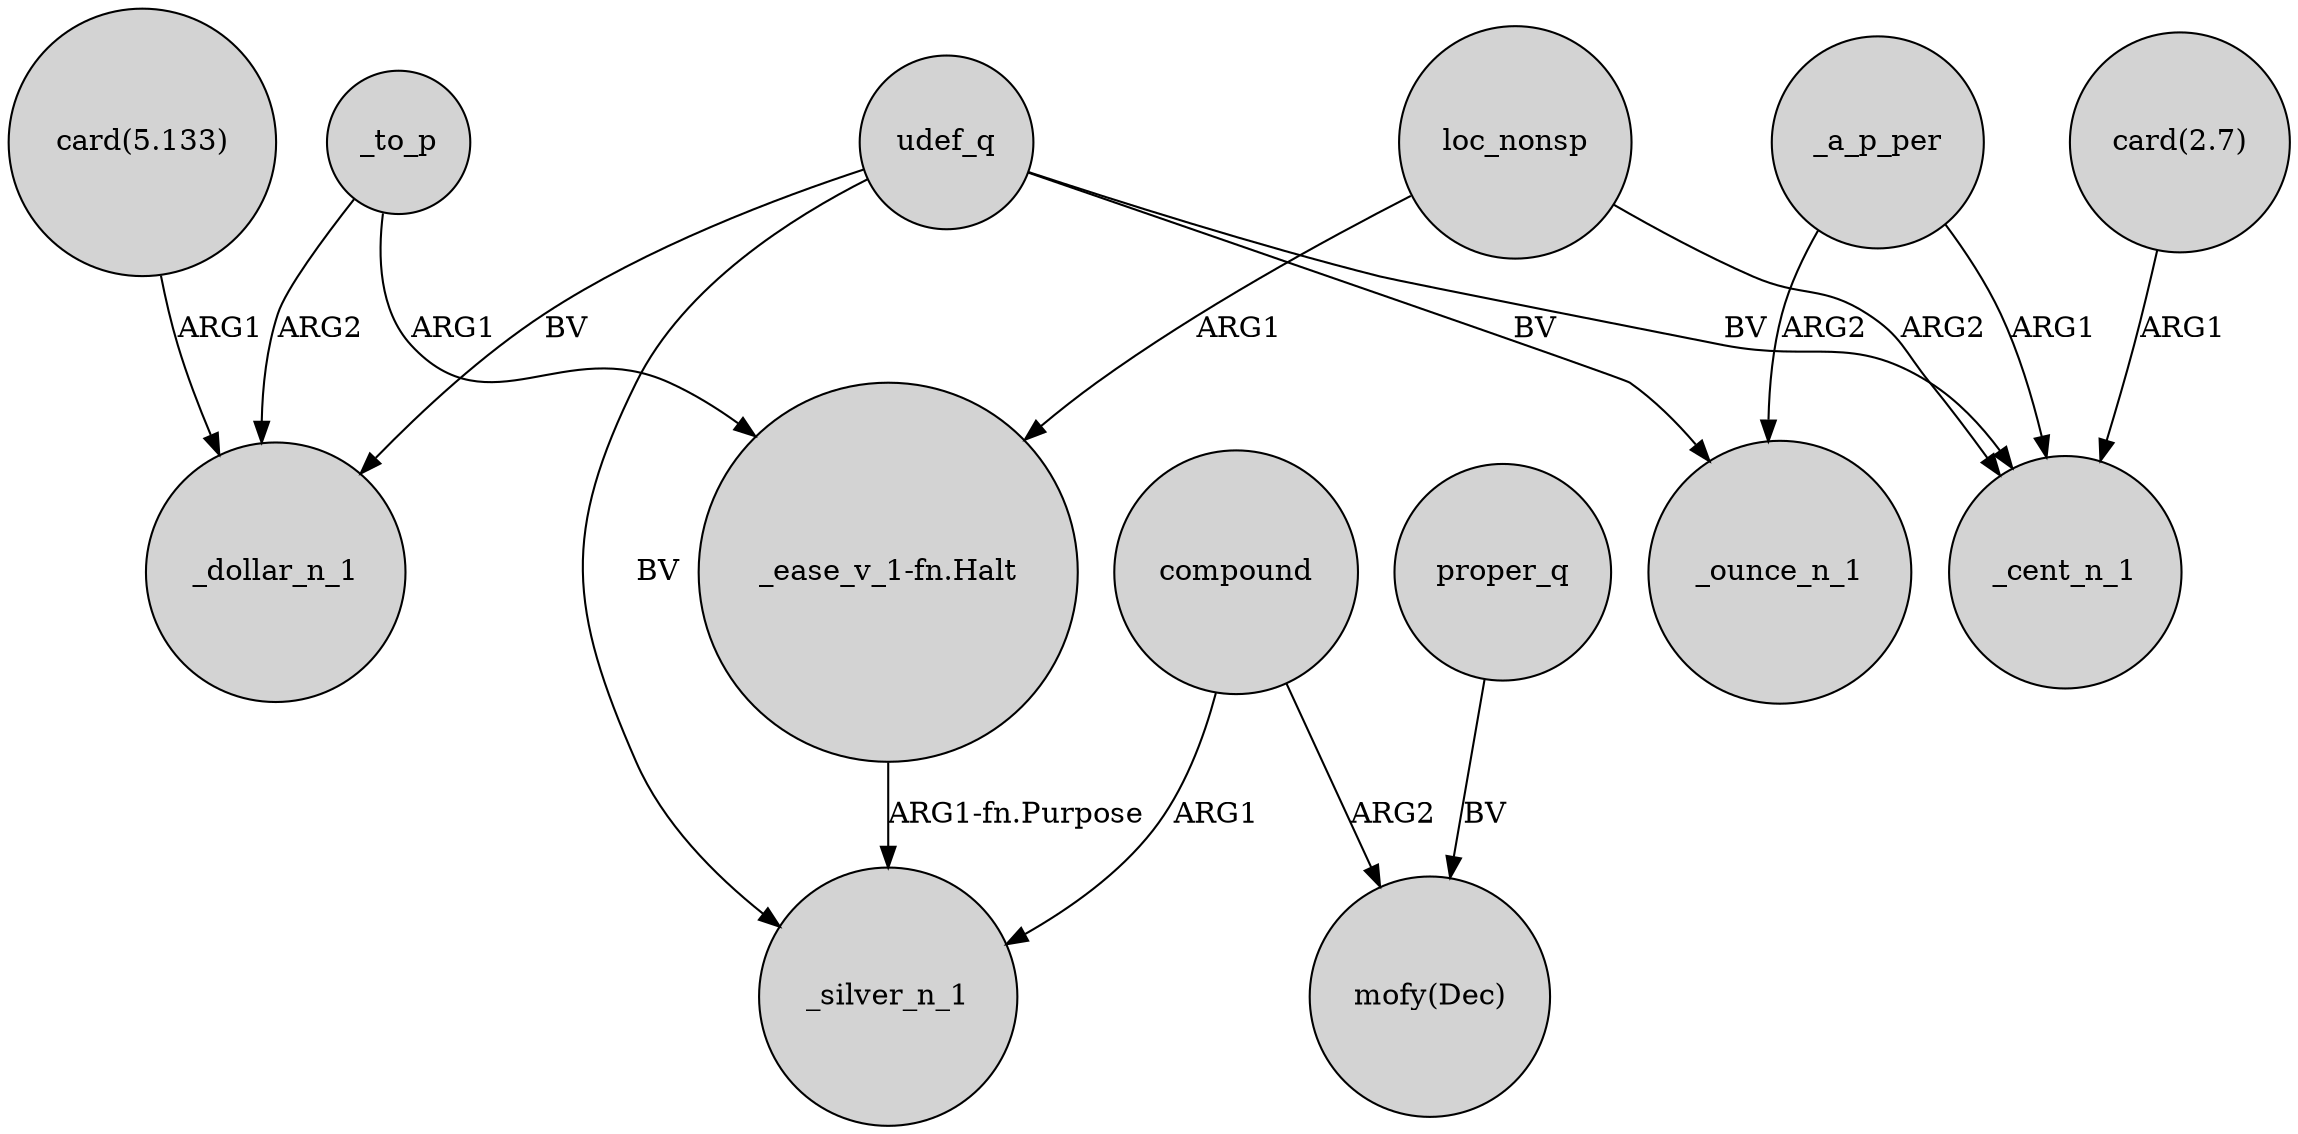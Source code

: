 digraph {
	node [shape=circle style=filled]
	"card(5.133)" -> _dollar_n_1 [label=ARG1]
	compound -> _silver_n_1 [label=ARG1]
	_to_p -> _dollar_n_1 [label=ARG2]
	proper_q -> "mofy(Dec)" [label=BV]
	compound -> "mofy(Dec)" [label=ARG2]
	udef_q -> _cent_n_1 [label=BV]
	udef_q -> _dollar_n_1 [label=BV]
	loc_nonsp -> _cent_n_1 [label=ARG2]
	"card(2.7)" -> _cent_n_1 [label=ARG1]
	_a_p_per -> _cent_n_1 [label=ARG1]
	udef_q -> _silver_n_1 [label=BV]
	loc_nonsp -> "_ease_v_1-fn.Halt" [label=ARG1]
	_to_p -> "_ease_v_1-fn.Halt" [label=ARG1]
	"_ease_v_1-fn.Halt" -> _silver_n_1 [label="ARG1-fn.Purpose"]
	udef_q -> _ounce_n_1 [label=BV]
	_a_p_per -> _ounce_n_1 [label=ARG2]
}
